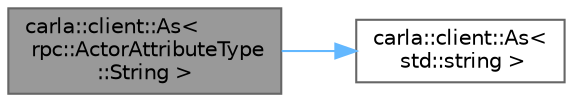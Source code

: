 digraph "carla::client::As&lt; rpc::ActorAttributeType::String &gt;"
{
 // INTERACTIVE_SVG=YES
 // LATEX_PDF_SIZE
  bgcolor="transparent";
  edge [fontname=Helvetica,fontsize=10,labelfontname=Helvetica,labelfontsize=10];
  node [fontname=Helvetica,fontsize=10,shape=box,height=0.2,width=0.4];
  rankdir="LR";
  Node1 [id="Node000001",label="carla::client::As\<\l rpc::ActorAttributeType\l::String \>",height=0.2,width=0.4,color="gray40", fillcolor="grey60", style="filled", fontcolor="black",tooltip=" "];
  Node1 -> Node2 [id="edge1_Node000001_Node000002",color="steelblue1",style="solid",tooltip=" "];
  Node2 [id="Node000002",label="carla::client::As\<\l std::string \>",height=0.2,width=0.4,color="grey40", fillcolor="white", style="filled",URL="$d2/daf/namespacecarla_1_1client.html#aa78def54f39d33a538ec8f8a11ed544b",tooltip=" "];
}
